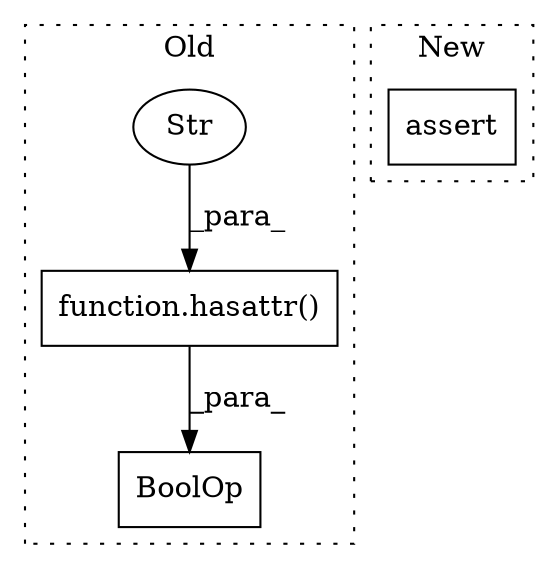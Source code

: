 digraph G {
subgraph cluster0 {
1 [label="function.hasattr()" a="75" s="7478,7500" l="8,1" shape="box"];
3 [label="Str" a="66" s="7494" l="6" shape="ellipse"];
4 [label="BoolOp" a="72" s="7478" l="51" shape="box"];
label = "Old";
style="dotted";
}
subgraph cluster1 {
2 [label="assert" a="65" s="7060" l="7" shape="box"];
label = "New";
style="dotted";
}
1 -> 4 [label="_para_"];
3 -> 1 [label="_para_"];
}